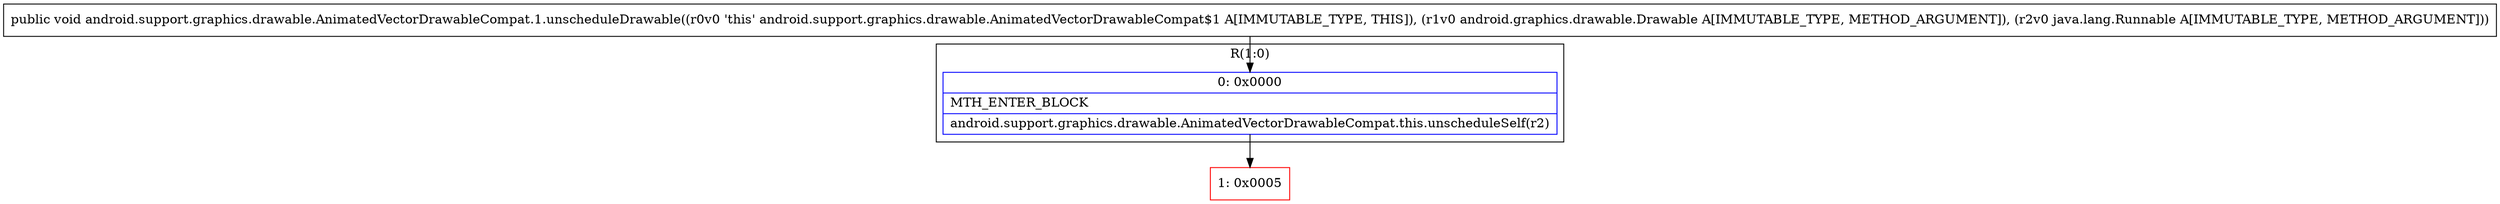 digraph "CFG forandroid.support.graphics.drawable.AnimatedVectorDrawableCompat.1.unscheduleDrawable(Landroid\/graphics\/drawable\/Drawable;Ljava\/lang\/Runnable;)V" {
subgraph cluster_Region_934474682 {
label = "R(1:0)";
node [shape=record,color=blue];
Node_0 [shape=record,label="{0\:\ 0x0000|MTH_ENTER_BLOCK\l|android.support.graphics.drawable.AnimatedVectorDrawableCompat.this.unscheduleSelf(r2)\l}"];
}
Node_1 [shape=record,color=red,label="{1\:\ 0x0005}"];
MethodNode[shape=record,label="{public void android.support.graphics.drawable.AnimatedVectorDrawableCompat.1.unscheduleDrawable((r0v0 'this' android.support.graphics.drawable.AnimatedVectorDrawableCompat$1 A[IMMUTABLE_TYPE, THIS]), (r1v0 android.graphics.drawable.Drawable A[IMMUTABLE_TYPE, METHOD_ARGUMENT]), (r2v0 java.lang.Runnable A[IMMUTABLE_TYPE, METHOD_ARGUMENT])) }"];
MethodNode -> Node_0;
Node_0 -> Node_1;
}


